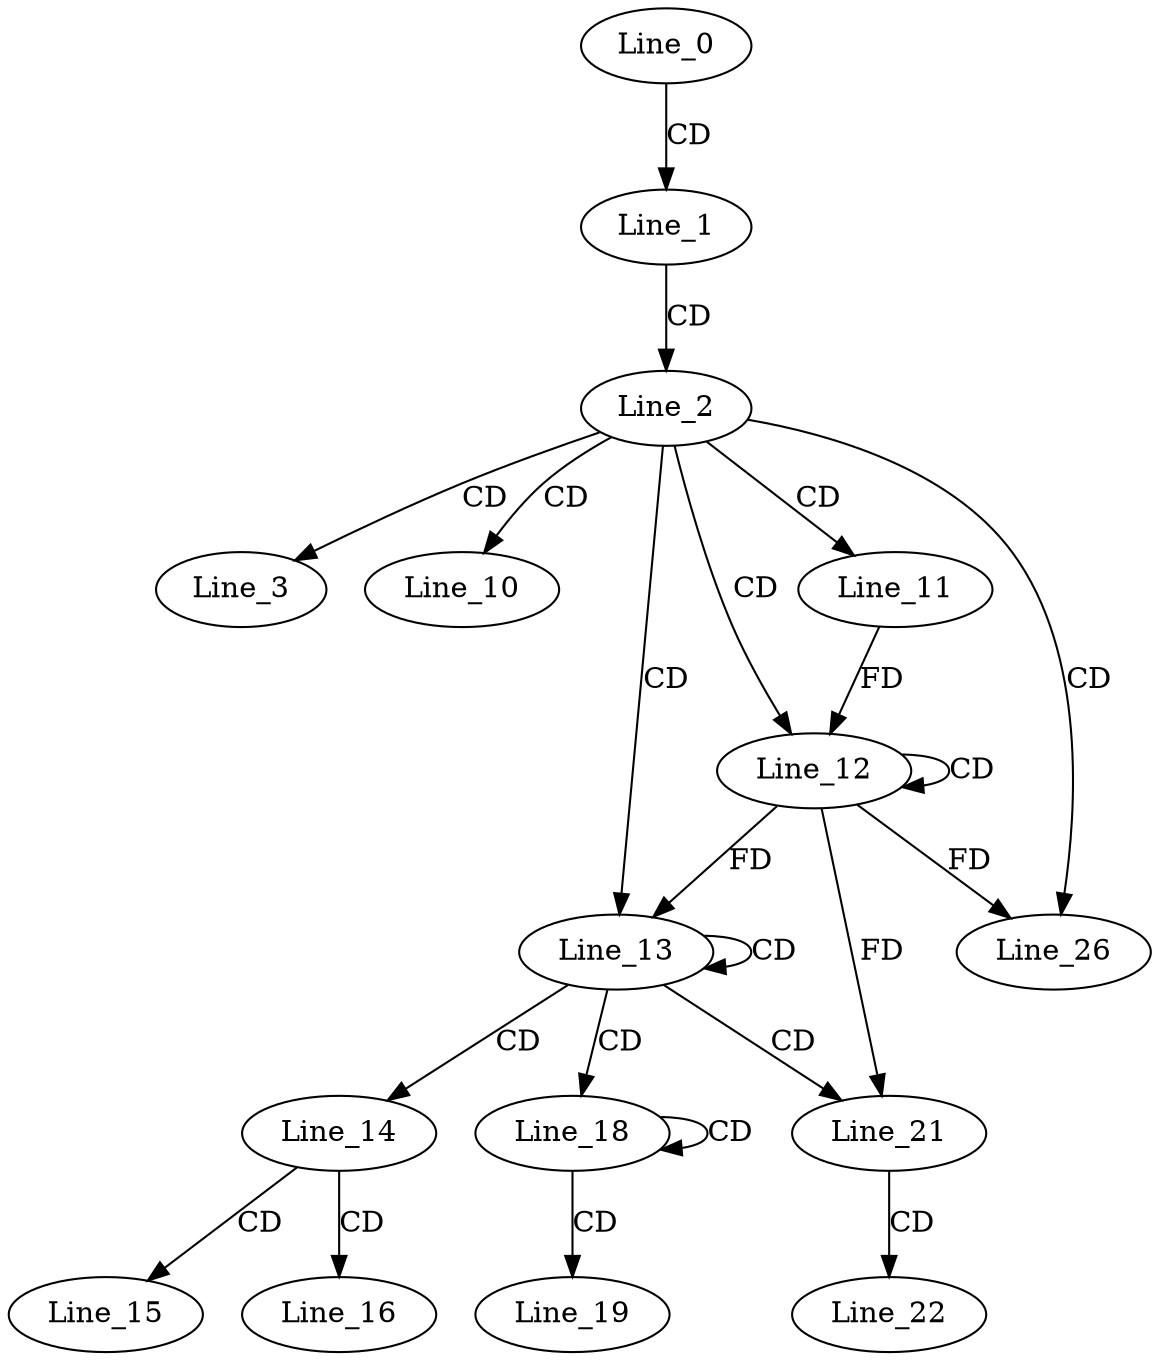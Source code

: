 digraph G {
  Line_0;
  Line_1;
  Line_2;
  Line_3;
  Line_10;
  Line_11;
  Line_12;
  Line_12;
  Line_13;
  Line_13;
  Line_14;
  Line_15;
  Line_16;
  Line_18;
  Line_18;
  Line_19;
  Line_21;
  Line_21;
  Line_21;
  Line_22;
  Line_26;
  Line_0 -> Line_1 [ label="CD" ];
  Line_1 -> Line_2 [ label="CD" ];
  Line_2 -> Line_3 [ label="CD" ];
  Line_2 -> Line_10 [ label="CD" ];
  Line_2 -> Line_11 [ label="CD" ];
  Line_2 -> Line_12 [ label="CD" ];
  Line_12 -> Line_12 [ label="CD" ];
  Line_11 -> Line_12 [ label="FD" ];
  Line_2 -> Line_13 [ label="CD" ];
  Line_13 -> Line_13 [ label="CD" ];
  Line_12 -> Line_13 [ label="FD" ];
  Line_13 -> Line_14 [ label="CD" ];
  Line_14 -> Line_15 [ label="CD" ];
  Line_14 -> Line_16 [ label="CD" ];
  Line_13 -> Line_18 [ label="CD" ];
  Line_18 -> Line_18 [ label="CD" ];
  Line_18 -> Line_19 [ label="CD" ];
  Line_13 -> Line_21 [ label="CD" ];
  Line_12 -> Line_21 [ label="FD" ];
  Line_21 -> Line_22 [ label="CD" ];
  Line_2 -> Line_26 [ label="CD" ];
  Line_12 -> Line_26 [ label="FD" ];
}
